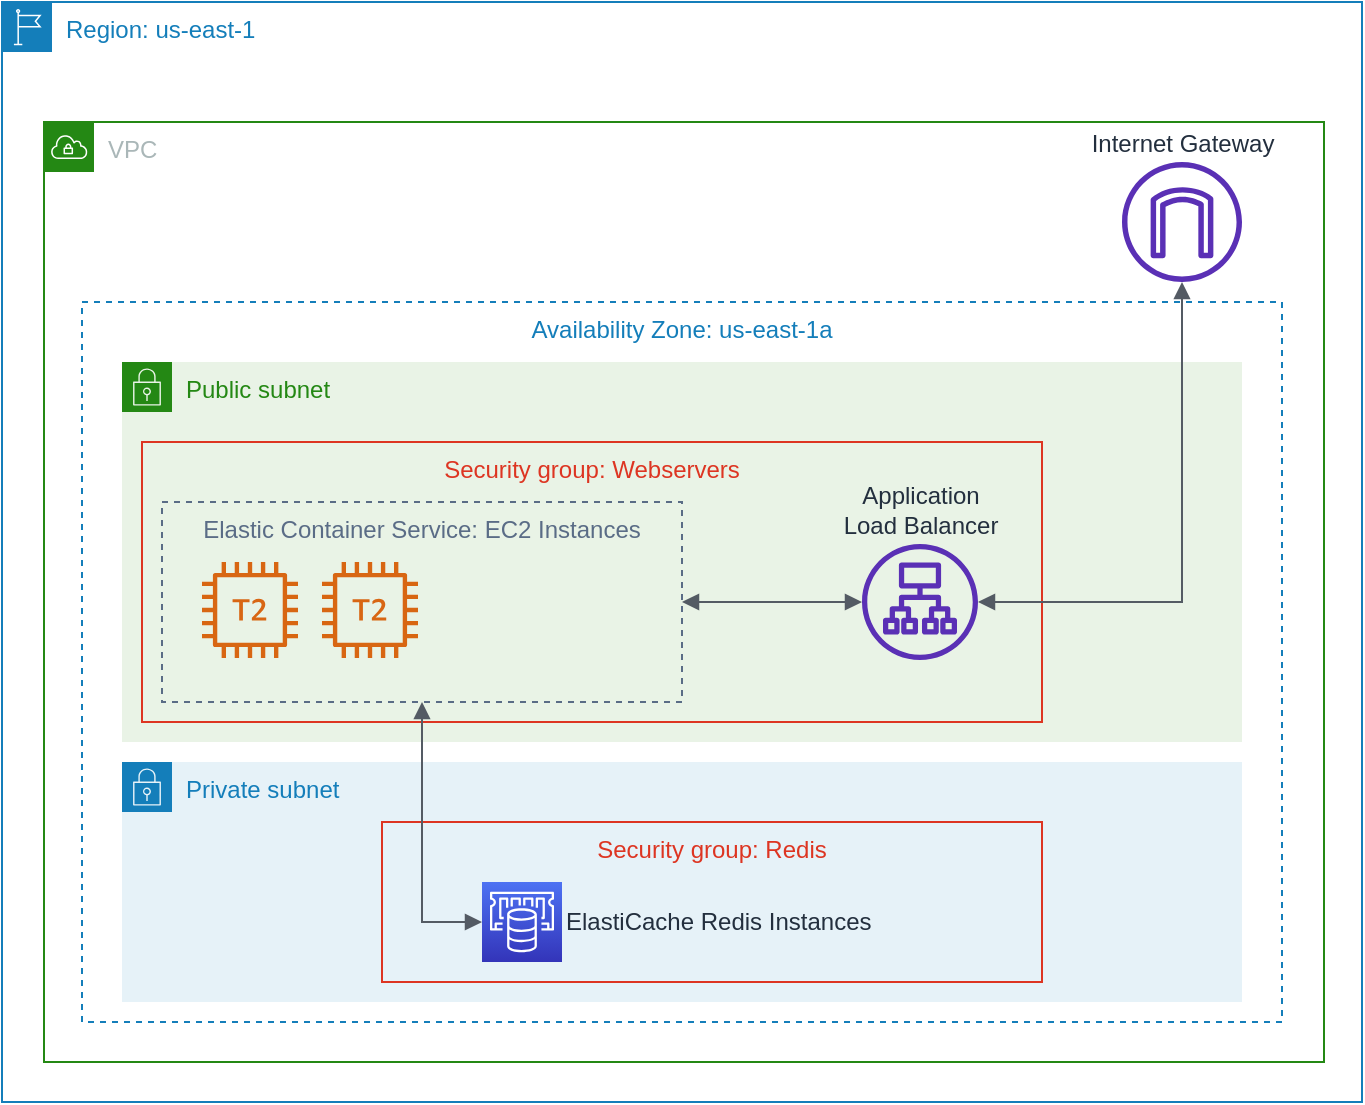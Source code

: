 <mxfile version="13.5.1" type="device"><diagram id="Ht1M8jgEwFfnCIfOTk4-" name="Page-1"><mxGraphModel dx="1239" dy="2389" grid="1" gridSize="10" guides="1" tooltips="1" connect="1" arrows="1" fold="1" page="1" pageScale="1" pageWidth="827" pageHeight="1169" math="0" shadow="0"><root><mxCell id="0"/><mxCell id="1" parent="0"/><mxCell id="Ph8ZJrN7Q7hAoCcUJeF2-4" value="Region: us-east-1" style="points=[[0,0],[0.25,0],[0.5,0],[0.75,0],[1,0],[1,0.25],[1,0.5],[1,0.75],[1,1],[0.75,1],[0.5,1],[0.25,1],[0,1],[0,0.75],[0,0.5],[0,0.25]];outlineConnect=0;gradientColor=none;html=1;whiteSpace=wrap;fontSize=12;fontStyle=0;shape=mxgraph.aws4.group;grIcon=mxgraph.aws4.group_region;strokeColor=#147EBA;fillColor=none;verticalAlign=top;align=left;spacingLeft=30;fontColor=#147EBA;dashed=0;" vertex="1" parent="1"><mxGeometry x="900" y="-610" width="680" height="550" as="geometry"/></mxCell><mxCell id="Ph8ZJrN7Q7hAoCcUJeF2-7" value="VPC" style="points=[[0,0],[0.25,0],[0.5,0],[0.75,0],[1,0],[1,0.25],[1,0.5],[1,0.75],[1,1],[0.75,1],[0.5,1],[0.25,1],[0,1],[0,0.75],[0,0.5],[0,0.25]];outlineConnect=0;gradientColor=none;html=1;whiteSpace=wrap;fontSize=12;fontStyle=0;shape=mxgraph.aws4.group;grIcon=mxgraph.aws4.group_vpc;strokeColor=#248814;fillColor=none;verticalAlign=top;align=left;spacingLeft=30;fontColor=#AAB7B8;dashed=0;" vertex="1" parent="1"><mxGeometry x="921" y="-550" width="640" height="470" as="geometry"/></mxCell><mxCell id="Ph8ZJrN7Q7hAoCcUJeF2-5" value="Availability Zone: us-east-1a" style="fillColor=none;strokeColor=#147EBA;dashed=1;verticalAlign=top;fontStyle=0;fontColor=#147EBA;" vertex="1" parent="1"><mxGeometry x="940" y="-460" width="600" height="360" as="geometry"/></mxCell><mxCell id="Ph8ZJrN7Q7hAoCcUJeF2-6" value="Public subnet" style="points=[[0,0],[0.25,0],[0.5,0],[0.75,0],[1,0],[1,0.25],[1,0.5],[1,0.75],[1,1],[0.75,1],[0.5,1],[0.25,1],[0,1],[0,0.75],[0,0.5],[0,0.25]];outlineConnect=0;gradientColor=none;html=1;whiteSpace=wrap;fontSize=12;fontStyle=0;shape=mxgraph.aws4.group;grIcon=mxgraph.aws4.group_security_group;grStroke=0;strokeColor=#248814;fillColor=#E9F3E6;verticalAlign=top;align=left;spacingLeft=30;fontColor=#248814;dashed=0;" vertex="1" parent="1"><mxGeometry x="960" y="-430" width="560" height="190" as="geometry"/></mxCell><mxCell id="Ph8ZJrN7Q7hAoCcUJeF2-8" value="Private subnet" style="points=[[0,0],[0.25,0],[0.5,0],[0.75,0],[1,0],[1,0.25],[1,0.5],[1,0.75],[1,1],[0.75,1],[0.5,1],[0.25,1],[0,1],[0,0.75],[0,0.5],[0,0.25]];outlineConnect=0;gradientColor=none;html=1;whiteSpace=wrap;fontSize=12;fontStyle=0;shape=mxgraph.aws4.group;grIcon=mxgraph.aws4.group_security_group;grStroke=0;strokeColor=#147EBA;fillColor=#E6F2F8;verticalAlign=top;align=left;spacingLeft=30;fontColor=#147EBA;dashed=0;" vertex="1" parent="1"><mxGeometry x="960" y="-230" width="560" height="120" as="geometry"/></mxCell><mxCell id="Ph8ZJrN7Q7hAoCcUJeF2-9" value="Security group: Redis" style="fillColor=none;strokeColor=#DD3522;verticalAlign=top;fontStyle=0;fontColor=#DD3522;" vertex="1" parent="1"><mxGeometry x="1090" y="-200" width="330" height="80" as="geometry"/></mxCell><mxCell id="Ph8ZJrN7Q7hAoCcUJeF2-10" value="Security group: Webservers" style="fillColor=none;strokeColor=#DD3522;verticalAlign=top;fontStyle=0;fontColor=#DD3522;" vertex="1" parent="1"><mxGeometry x="970" y="-390" width="450" height="140" as="geometry"/></mxCell><mxCell id="Ph8ZJrN7Q7hAoCcUJeF2-11" value="Application&lt;br&gt;Load Balancer" style="outlineConnect=0;fontColor=#232F3E;gradientColor=none;fillColor=#5A30B5;strokeColor=none;dashed=0;verticalLabelPosition=top;verticalAlign=bottom;align=center;html=1;fontSize=12;fontStyle=0;aspect=fixed;pointerEvents=1;shape=mxgraph.aws4.application_load_balancer;labelPosition=center;" vertex="1" parent="1"><mxGeometry x="1330" y="-339" width="58" height="58" as="geometry"/></mxCell><mxCell id="Ph8ZJrN7Q7hAoCcUJeF2-14" value="Elastic Container Service: EC2 Instances" style="fillColor=none;strokeColor=#5A6C86;dashed=1;verticalAlign=top;fontStyle=0;fontColor=#5A6C86;" vertex="1" parent="1"><mxGeometry x="980" y="-360" width="260" height="100" as="geometry"/></mxCell><mxCell id="Ph8ZJrN7Q7hAoCcUJeF2-15" value="" style="outlineConnect=0;fontColor=#232F3E;gradientColor=none;fillColor=#D86613;strokeColor=none;dashed=0;verticalLabelPosition=bottom;verticalAlign=top;align=center;html=1;fontSize=12;fontStyle=0;aspect=fixed;pointerEvents=1;shape=mxgraph.aws4.t2_instance;" vertex="1" parent="1"><mxGeometry x="1000" y="-330" width="48" height="48" as="geometry"/></mxCell><mxCell id="Ph8ZJrN7Q7hAoCcUJeF2-16" value="" style="outlineConnect=0;fontColor=#232F3E;gradientColor=none;fillColor=#D86613;strokeColor=none;dashed=0;verticalLabelPosition=bottom;verticalAlign=top;align=center;html=1;fontSize=12;fontStyle=0;aspect=fixed;pointerEvents=1;shape=mxgraph.aws4.t2_instance;" vertex="1" parent="1"><mxGeometry x="1060" y="-330" width="48" height="48" as="geometry"/></mxCell><mxCell id="Ph8ZJrN7Q7hAoCcUJeF2-18" value="ElastiCache Redis Instances" style="outlineConnect=0;fontColor=#232F3E;gradientColor=#4D72F3;gradientDirection=north;fillColor=#3334B9;strokeColor=#ffffff;dashed=0;verticalLabelPosition=middle;verticalAlign=middle;align=left;html=1;fontSize=12;fontStyle=0;aspect=fixed;shape=mxgraph.aws4.resourceIcon;resIcon=mxgraph.aws4.elasticache;labelPosition=right;" vertex="1" parent="1"><mxGeometry x="1140" y="-170" width="40" height="40" as="geometry"/></mxCell><mxCell id="Ph8ZJrN7Q7hAoCcUJeF2-19" value="Internet Gateway" style="outlineConnect=0;fontColor=#232F3E;gradientColor=none;fillColor=#5A30B5;strokeColor=none;dashed=0;verticalLabelPosition=top;verticalAlign=bottom;align=center;html=1;fontSize=12;fontStyle=0;aspect=fixed;pointerEvents=1;shape=mxgraph.aws4.internet_gateway;labelPosition=center;labelBackgroundColor=none;" vertex="1" parent="1"><mxGeometry x="1460" y="-530" width="60" height="60" as="geometry"/></mxCell><mxCell id="Ph8ZJrN7Q7hAoCcUJeF2-21" value="" style="edgeStyle=orthogonalEdgeStyle;html=1;endArrow=block;elbow=vertical;startArrow=block;startFill=1;endFill=1;strokeColor=#545B64;rounded=0;" edge="1" parent="1" source="Ph8ZJrN7Q7hAoCcUJeF2-19" target="Ph8ZJrN7Q7hAoCcUJeF2-11"><mxGeometry width="100" relative="1" as="geometry"><mxPoint x="920" y="-450" as="sourcePoint"/><mxPoint x="1020" y="-450" as="targetPoint"/><Array as="points"><mxPoint x="1490" y="-310"/></Array></mxGeometry></mxCell><mxCell id="Ph8ZJrN7Q7hAoCcUJeF2-23" value="" style="edgeStyle=orthogonalEdgeStyle;html=1;endArrow=block;elbow=vertical;startArrow=block;startFill=1;endFill=1;strokeColor=#545B64;rounded=0;" edge="1" parent="1" source="Ph8ZJrN7Q7hAoCcUJeF2-11" target="Ph8ZJrN7Q7hAoCcUJeF2-14"><mxGeometry width="100" relative="1" as="geometry"><mxPoint x="920" y="-450" as="sourcePoint"/><mxPoint x="1020" y="-450" as="targetPoint"/><Array as="points"><mxPoint x="1379" y="-310"/></Array></mxGeometry></mxCell><mxCell id="Ph8ZJrN7Q7hAoCcUJeF2-24" value="" style="edgeStyle=orthogonalEdgeStyle;html=1;endArrow=block;elbow=vertical;startArrow=block;startFill=1;endFill=1;strokeColor=#545B64;rounded=0;" edge="1" parent="1" source="Ph8ZJrN7Q7hAoCcUJeF2-18" target="Ph8ZJrN7Q7hAoCcUJeF2-14"><mxGeometry width="100" relative="1" as="geometry"><mxPoint x="920" y="-450" as="sourcePoint"/><mxPoint x="1020" y="-450" as="targetPoint"/><Array as="points"><mxPoint x="1110" y="-150"/></Array></mxGeometry></mxCell></root></mxGraphModel></diagram></mxfile>